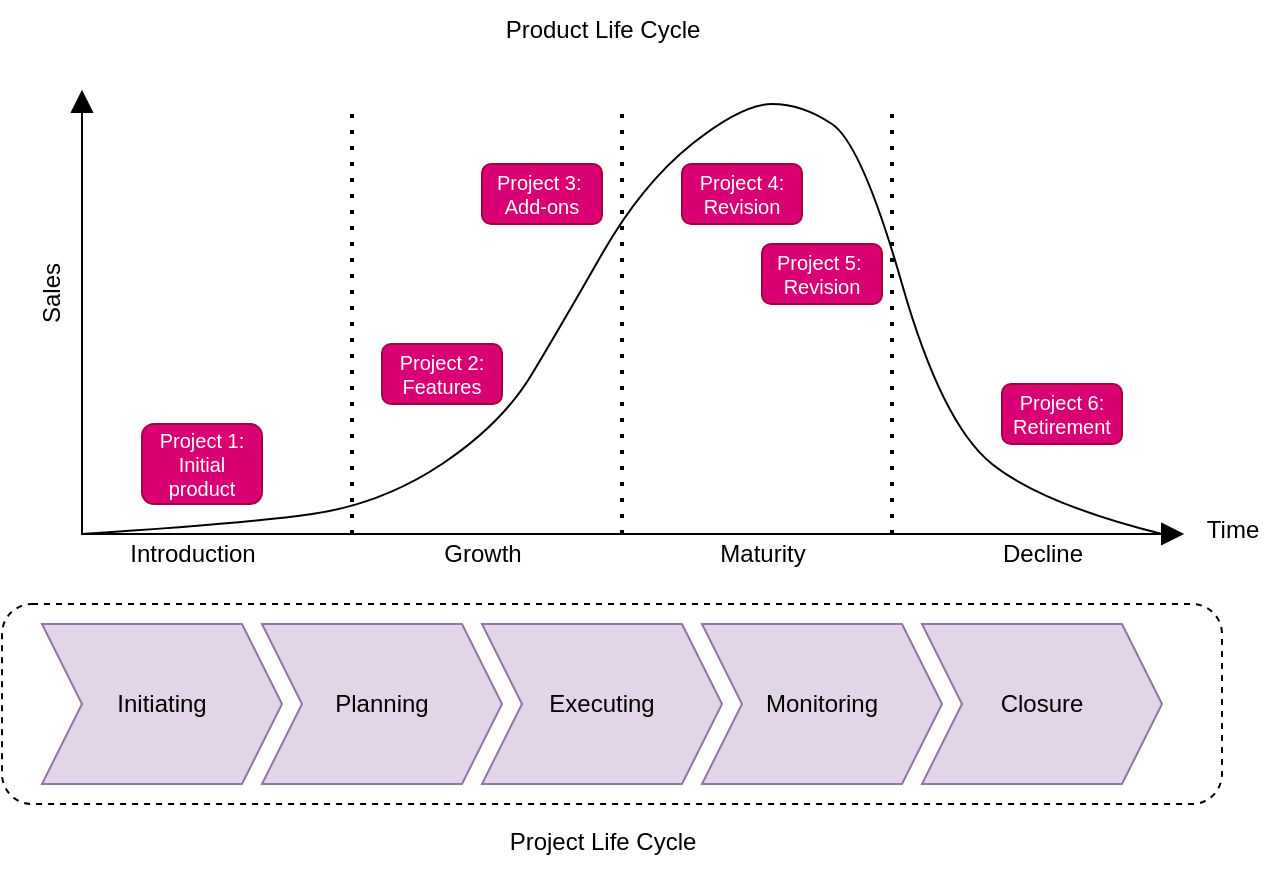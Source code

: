 <mxfile version="28.1.0">
  <diagram name="Page-1" id="s0TZvvGfvFI3ZAg0AaeL">
    <mxGraphModel dx="1426" dy="749" grid="1" gridSize="10" guides="1" tooltips="1" connect="1" arrows="1" fold="1" page="1" pageScale="1" pageWidth="1169" pageHeight="827" math="0" shadow="0">
      <root>
        <mxCell id="0" />
        <mxCell id="1" parent="0" />
        <mxCell id="-0yB_duNghisxQLePTIA-105" value="" style="rounded=1;whiteSpace=wrap;html=1;dashed=1;" parent="1" vertex="1">
          <mxGeometry x="170" y="310" width="610" height="100" as="geometry" />
        </mxCell>
        <mxCell id="-0yB_duNghisxQLePTIA-3" value="Introduction" style="text;html=1;align=center;verticalAlign=middle;resizable=0;points=[];autosize=1;strokeColor=none;fillColor=none;" parent="1" vertex="1">
          <mxGeometry x="220" y="270" width="90" height="30" as="geometry" />
        </mxCell>
        <mxCell id="-0yB_duNghisxQLePTIA-4" value="Growth" style="text;html=1;align=center;verticalAlign=middle;resizable=0;points=[];autosize=1;strokeColor=none;fillColor=none;" parent="1" vertex="1">
          <mxGeometry x="380" y="270" width="60" height="30" as="geometry" />
        </mxCell>
        <mxCell id="-0yB_duNghisxQLePTIA-5" value="Maturity" style="text;html=1;align=center;verticalAlign=middle;resizable=0;points=[];autosize=1;strokeColor=none;fillColor=none;" parent="1" vertex="1">
          <mxGeometry x="515" y="270" width="70" height="30" as="geometry" />
        </mxCell>
        <mxCell id="-0yB_duNghisxQLePTIA-6" value="Decline" style="text;html=1;align=center;verticalAlign=middle;resizable=0;points=[];autosize=1;strokeColor=none;fillColor=none;" parent="1" vertex="1">
          <mxGeometry x="660" y="270" width="60" height="30" as="geometry" />
        </mxCell>
        <mxCell id="-0yB_duNghisxQLePTIA-76" value="Planning" style="shape=step;perimeter=stepPerimeter;whiteSpace=wrap;html=1;fixedSize=1;fillColor=#e1d5e7;strokeColor=#9673a6;" parent="1" vertex="1">
          <mxGeometry x="300" y="320" width="120" height="80" as="geometry" />
        </mxCell>
        <mxCell id="-0yB_duNghisxQLePTIA-77" value="Executing" style="shape=step;perimeter=stepPerimeter;whiteSpace=wrap;html=1;fixedSize=1;fillColor=#e1d5e7;strokeColor=#9673a6;" parent="1" vertex="1">
          <mxGeometry x="410" y="320" width="120" height="80" as="geometry" />
        </mxCell>
        <mxCell id="-0yB_duNghisxQLePTIA-78" value="Monitoring" style="shape=step;perimeter=stepPerimeter;whiteSpace=wrap;html=1;fixedSize=1;fillColor=#e1d5e7;strokeColor=#9673a6;" parent="1" vertex="1">
          <mxGeometry x="520" y="320" width="120" height="80" as="geometry" />
        </mxCell>
        <mxCell id="-0yB_duNghisxQLePTIA-79" value="Closure" style="shape=step;perimeter=stepPerimeter;whiteSpace=wrap;html=1;fixedSize=1;fillColor=#e1d5e7;strokeColor=#9673a6;" parent="1" vertex="1">
          <mxGeometry x="630" y="320" width="120" height="80" as="geometry" />
        </mxCell>
        <mxCell id="-0yB_duNghisxQLePTIA-81" value="Initiating" style="shape=step;perimeter=stepPerimeter;whiteSpace=wrap;html=1;fixedSize=1;fillColor=#e1d5e7;strokeColor=#9673a6;" parent="1" vertex="1">
          <mxGeometry x="190" y="320" width="120" height="80" as="geometry" />
        </mxCell>
        <mxCell id="-0yB_duNghisxQLePTIA-89" value="" style="shape=partialRectangle;whiteSpace=wrap;html=1;bottom=0;right=0;fillColor=none;rotation=-90;" parent="1" vertex="1">
          <mxGeometry x="375" y="-100" width="210" height="540" as="geometry" />
        </mxCell>
        <mxCell id="-0yB_duNghisxQLePTIA-91" value="" style="endArrow=none;dashed=1;html=1;dashPattern=1 3;strokeWidth=2;rounded=0;exitX=0;exitY=0.25;exitDx=0;exitDy=0;entryX=1;entryY=0.25;entryDx=0;entryDy=0;" parent="1" source="-0yB_duNghisxQLePTIA-89" target="-0yB_duNghisxQLePTIA-89" edge="1">
          <mxGeometry width="50" height="50" relative="1" as="geometry">
            <mxPoint x="430" y="210" as="sourcePoint" />
            <mxPoint x="480" y="160" as="targetPoint" />
          </mxGeometry>
        </mxCell>
        <mxCell id="-0yB_duNghisxQLePTIA-92" value="" style="endArrow=none;dashed=1;html=1;dashPattern=1 3;strokeWidth=2;rounded=0;exitX=0;exitY=0.5;exitDx=0;exitDy=0;entryX=1;entryY=0.5;entryDx=0;entryDy=0;" parent="1" source="-0yB_duNghisxQLePTIA-89" target="-0yB_duNghisxQLePTIA-89" edge="1">
          <mxGeometry width="50" height="50" relative="1" as="geometry">
            <mxPoint x="530" y="255" as="sourcePoint" />
            <mxPoint x="531" y="40" as="targetPoint" />
          </mxGeometry>
        </mxCell>
        <mxCell id="-0yB_duNghisxQLePTIA-93" value="" style="endArrow=none;dashed=1;html=1;dashPattern=1 3;strokeWidth=2;rounded=0;exitX=0;exitY=0.75;exitDx=0;exitDy=0;entryX=1;entryY=0.75;entryDx=0;entryDy=0;" parent="1" source="-0yB_duNghisxQLePTIA-89" target="-0yB_duNghisxQLePTIA-89" edge="1">
          <mxGeometry width="50" height="50" relative="1" as="geometry">
            <mxPoint x="600" y="280" as="sourcePoint" />
            <mxPoint x="600" y="70" as="targetPoint" />
          </mxGeometry>
        </mxCell>
        <mxCell id="-0yB_duNghisxQLePTIA-94" value="" style="endArrow=none;html=1;rounded=0;exitX=0;exitY=0;exitDx=0;exitDy=0;entryX=0;entryY=1;entryDx=0;entryDy=0;curved=1;" parent="1" source="-0yB_duNghisxQLePTIA-89" target="-0yB_duNghisxQLePTIA-89" edge="1">
          <mxGeometry width="50" height="50" relative="1" as="geometry">
            <mxPoint x="260" y="210" as="sourcePoint" />
            <mxPoint x="460" y="40" as="targetPoint" />
            <Array as="points">
              <mxPoint x="290" y="270" />
              <mxPoint x="360" y="260" />
              <mxPoint x="420" y="220" />
              <mxPoint x="450" y="170" />
              <mxPoint x="490" y="100" />
              <mxPoint x="540" y="60" />
              <mxPoint x="570" y="60" />
              <mxPoint x="600" y="80" />
              <mxPoint x="640" y="220" />
              <mxPoint x="690" y="260" />
            </Array>
          </mxGeometry>
        </mxCell>
        <mxCell id="-0yB_duNghisxQLePTIA-95" value="Project 1: &lt;br&gt;Initial product" style="rounded=1;whiteSpace=wrap;html=1;fillColor=#d80073;fontColor=#ffffff;strokeColor=#A50040;fontSize=10;" parent="1" vertex="1">
          <mxGeometry x="240" y="220" width="60" height="40" as="geometry" />
        </mxCell>
        <mxCell id="-0yB_duNghisxQLePTIA-96" value="Project 2: &lt;br&gt;Features" style="rounded=1;whiteSpace=wrap;html=1;fillColor=#d80073;fontColor=#ffffff;strokeColor=#A50040;fontSize=10;" parent="1" vertex="1">
          <mxGeometry x="360" y="180" width="60" height="30" as="geometry" />
        </mxCell>
        <mxCell id="-0yB_duNghisxQLePTIA-97" value="Project 3:&amp;nbsp;&lt;br&gt;Add-ons" style="rounded=1;whiteSpace=wrap;html=1;fillColor=#d80073;fontColor=#ffffff;strokeColor=#A50040;fontSize=10;" parent="1" vertex="1">
          <mxGeometry x="410" y="90" width="60" height="30" as="geometry" />
        </mxCell>
        <mxCell id="-0yB_duNghisxQLePTIA-98" value="Project 5:&amp;nbsp;&lt;br&gt;Revision" style="rounded=1;whiteSpace=wrap;html=1;fillColor=#d80073;fontColor=#ffffff;strokeColor=#A50040;fontSize=10;" parent="1" vertex="1">
          <mxGeometry x="550" y="130" width="60" height="30" as="geometry" />
        </mxCell>
        <mxCell id="-0yB_duNghisxQLePTIA-100" value="Project 4: &lt;br&gt;Revision" style="rounded=1;whiteSpace=wrap;html=1;fillColor=#d80073;fontColor=#ffffff;strokeColor=#A50040;fontSize=10;" parent="1" vertex="1">
          <mxGeometry x="510" y="90" width="60" height="30" as="geometry" />
        </mxCell>
        <mxCell id="-0yB_duNghisxQLePTIA-101" value="Project 6: &lt;br&gt;Retirement" style="rounded=1;whiteSpace=wrap;html=1;fillColor=#d80073;fontColor=#ffffff;strokeColor=#A50040;fontSize=10;" parent="1" vertex="1">
          <mxGeometry x="670" y="200" width="60" height="30" as="geometry" />
        </mxCell>
        <mxCell id="-0yB_duNghisxQLePTIA-106" value="Project Life Cycle" style="text;html=1;align=center;verticalAlign=middle;resizable=0;points=[];autosize=1;strokeColor=none;fillColor=none;" parent="1" vertex="1">
          <mxGeometry x="410" y="414" width="120" height="30" as="geometry" />
        </mxCell>
        <mxCell id="-0yB_duNghisxQLePTIA-108" value="Time" style="text;html=1;align=center;verticalAlign=middle;resizable=0;points=[];autosize=1;strokeColor=none;fillColor=none;" parent="1" vertex="1">
          <mxGeometry x="760" y="257.5" width="50" height="30" as="geometry" />
        </mxCell>
        <mxCell id="-0yB_duNghisxQLePTIA-110" value="" style="triangle;whiteSpace=wrap;html=1;fillColor=#000000;fontColor=#ffffff;strokeColor=#000000;rotation=-90;" parent="1" vertex="1">
          <mxGeometry x="205" y="54" width="10" height="10" as="geometry" />
        </mxCell>
        <mxCell id="-0yB_duNghisxQLePTIA-111" value="" style="triangle;whiteSpace=wrap;html=1;fillColor=#000000;fontColor=#ffffff;strokeColor=#000000;rotation=0;" parent="1" vertex="1">
          <mxGeometry x="750" y="270" width="10" height="10" as="geometry" />
        </mxCell>
        <mxCell id="-0yB_duNghisxQLePTIA-112" value="Sales" style="text;html=1;align=center;verticalAlign=middle;resizable=0;points=[];autosize=1;strokeColor=none;fillColor=none;rotation=-90;" parent="1" vertex="1">
          <mxGeometry x="170" y="140" width="50" height="30" as="geometry" />
        </mxCell>
        <mxCell id="-0yB_duNghisxQLePTIA-113" value="Product Life Cycle" style="text;html=1;align=center;verticalAlign=middle;resizable=0;points=[];autosize=1;strokeColor=none;fillColor=none;" parent="1" vertex="1">
          <mxGeometry x="410" y="8" width="120" height="30" as="geometry" />
        </mxCell>
      </root>
    </mxGraphModel>
  </diagram>
</mxfile>
